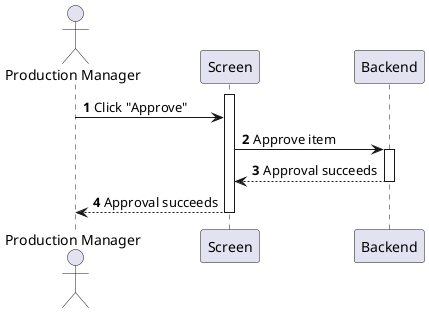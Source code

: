@startuml production-order-approve
autonumber

actor "Production Manager" as a
participant Screen as f
participant Backend as b

activate f
a -> f : Click "Approve"
f -> b : Approve item
activate b
return Approval succeeds
f --> a : Approval succeeds
deactivate f
@enduml